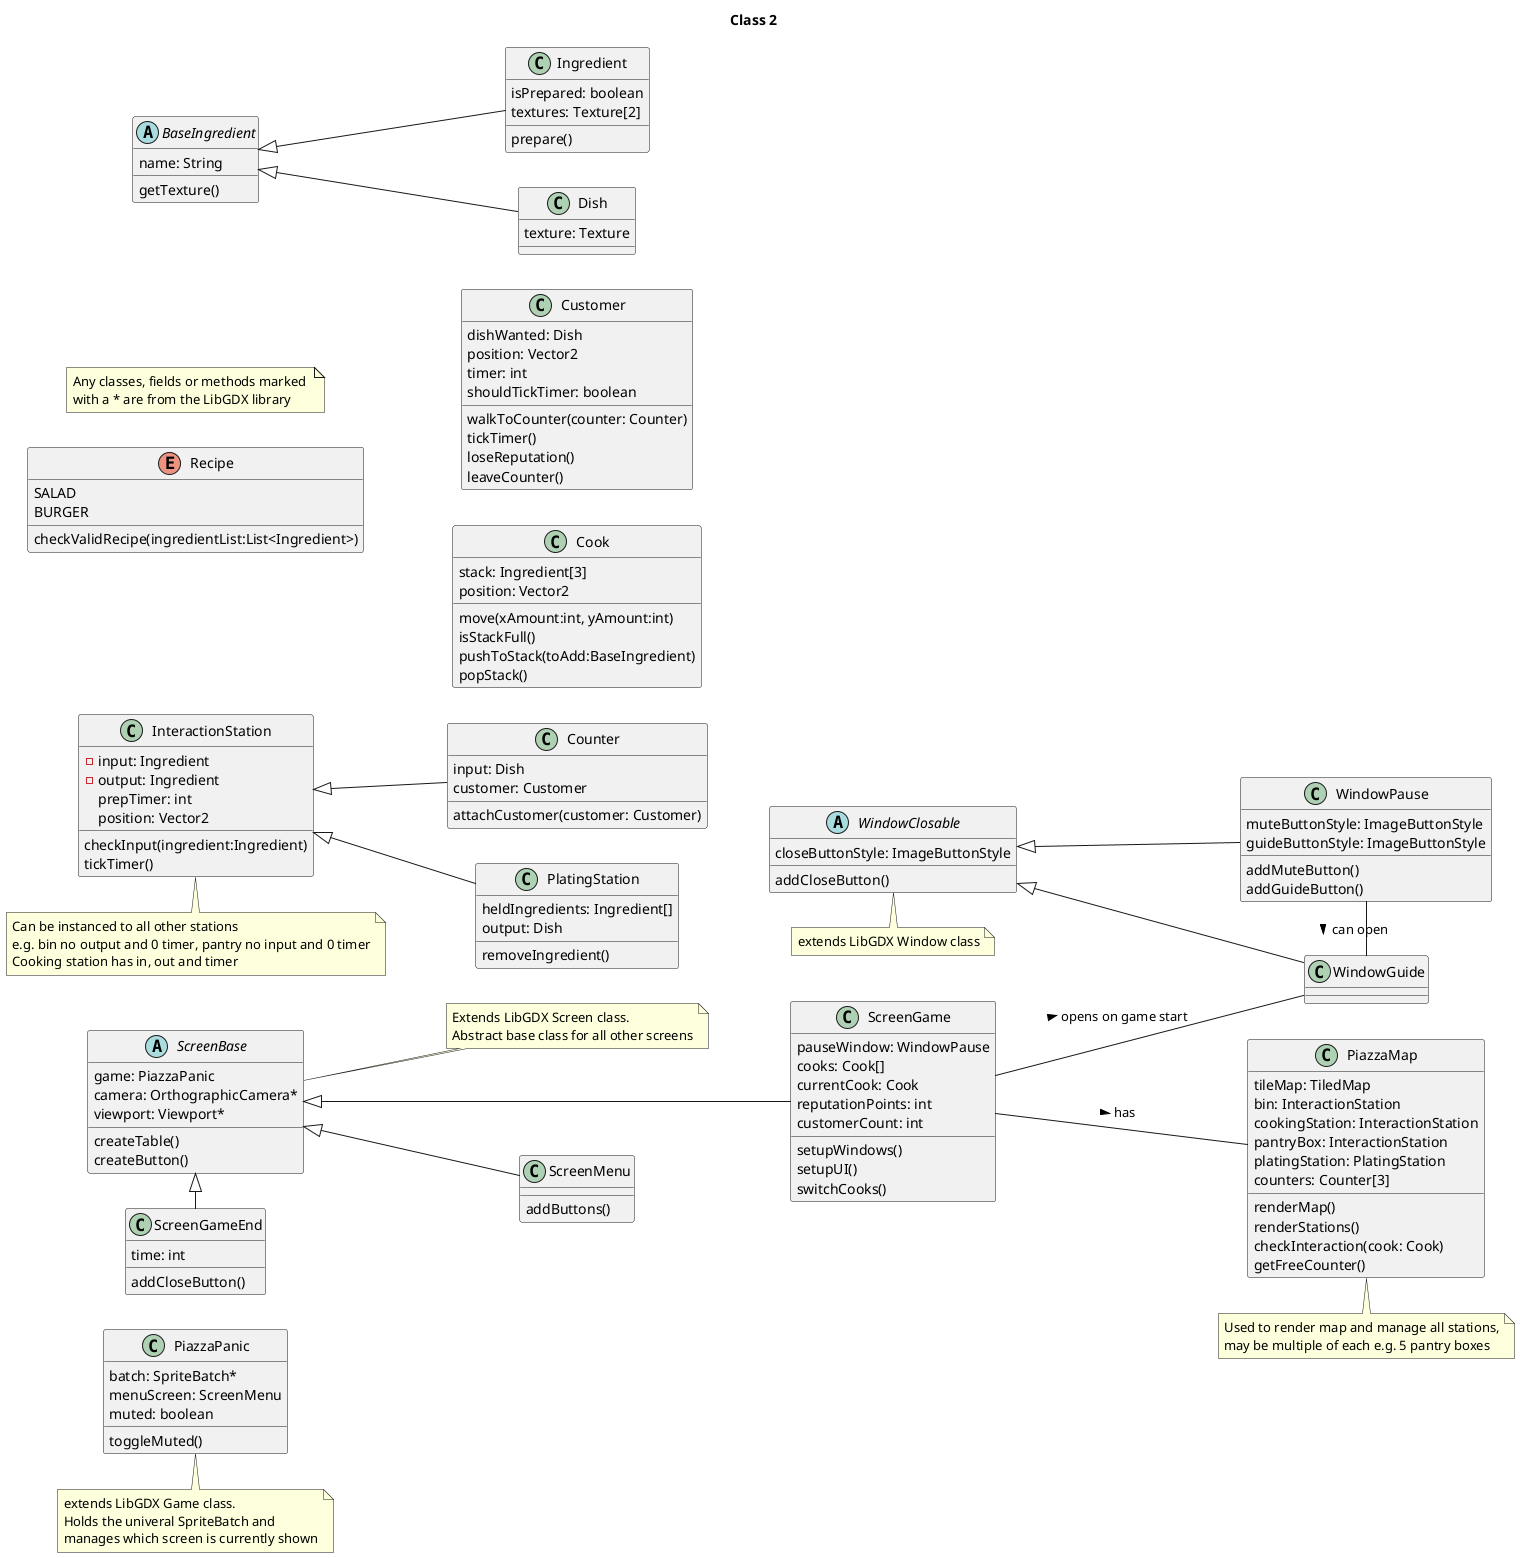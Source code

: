 @startuml
title Class 2
scale max 3200*1800
left to right direction
note "Any classes, fields or methods marked \nwith a * are from the LibGDX library" as N0

note "extends LibGDX Game class.\nHolds the univeral SpriteBatch and\nmanages which screen is currently shown" as N1
PiazzaPanic . N1

class PiazzaPanic {
batch: SpriteBatch*
menuScreen: ScreenMenu
muted: boolean
toggleMuted()
}

note "extends LibGDX Window class" as N2
WindowClosable . N2

abstract class WindowClosable {
closeButtonStyle: ImageButtonStyle
addCloseButton()
}

class WindowPause {
muteButtonStyle: ImageButtonStyle
guideButtonStyle: ImageButtonStyle
addMuteButton()
addGuideButton()
}

class WindowGuide {
}

WindowClosable <|-- WindowGuide
WindowClosable <|-- WindowPause
WindowPause - WindowGuide : > can open

note "Extends LibGDX Screen class.\nAbstract base class for all other screens" as N4
ScreenBase .. N4

abstract class ScreenBase {
game: PiazzaPanic
camera: OrthographicCamera*
viewport: Viewport*
createTable()
createButton()
}

class ScreenGame {
pauseWindow: WindowPause
cooks: Cook[]
currentCook: Cook
reputationPoints: int
customerCount: int
setupWindows()
setupUI()
switchCooks()
}
ScreenGame -- WindowGuide : > opens on game start

class ScreenMenu {
addButtons()
}

class ScreenGameEnd {
time: int
addCloseButton()
}

ScreenBase <|--- ScreenGame
ScreenBase <|- ScreenGameEnd
ScreenBase <|-- ScreenMenu

note "Used to render map and manage all stations,\nmay be multiple of each e.g. 5 pantry boxes" as N3
PiazzaMap . N3

class PiazzaMap {
tileMap: TiledMap
bin: InteractionStation
cookingStation: InteractionStation
pantryBox: InteractionStation
platingStation: PlatingStation
counters: Counter[3]
renderMap()
renderStations()
checkInteraction(cook: Cook)
getFreeCounter()
}

ScreenGame -- PiazzaMap : > has


enum Recipe {
SALAD
BURGER
checkValidRecipe(ingredientList:List<Ingredient>)
}

class Customer {
dishWanted: Dish
position: Vector2
timer: int
shouldTickTimer: boolean
walkToCounter(counter: Counter)
tickTimer()
loseReputation()
leaveCounter()
}

class Cook {
stack: Ingredient[3]
position: Vector2
move(xAmount:int, yAmount:int)
isStackFull()
pushToStack(toAdd:BaseIngredient)
popStack()
}

abstract class BaseIngredient {
name: String
getTexture()
}

class Ingredient {
isPrepared: boolean
textures: Texture[2]
prepare()
}

class Dish {
texture: Texture
}

BaseIngredient <|-- Ingredient
BaseIngredient <|-- Dish

note "Can be instanced to all other stations\ne.g. bin no output and 0 timer, pantry no input and 0 timer\nCooking station has in, out and timer" as N5
InteractionStation . N5

class InteractionStation {
-input: Ingredient
-output: Ingredient
prepTimer: int
position: Vector2
checkInput(ingredient:Ingredient)
tickTimer()
}

class Counter {
input: Dish
customer: Customer
attachCustomer(customer: Customer)
}

class PlatingStation {
heldIngredients: Ingredient[]
output: Dish
removeIngredient()
}

InteractionStation <|-- Counter
InteractionStation <|-- PlatingStation

@enduml
